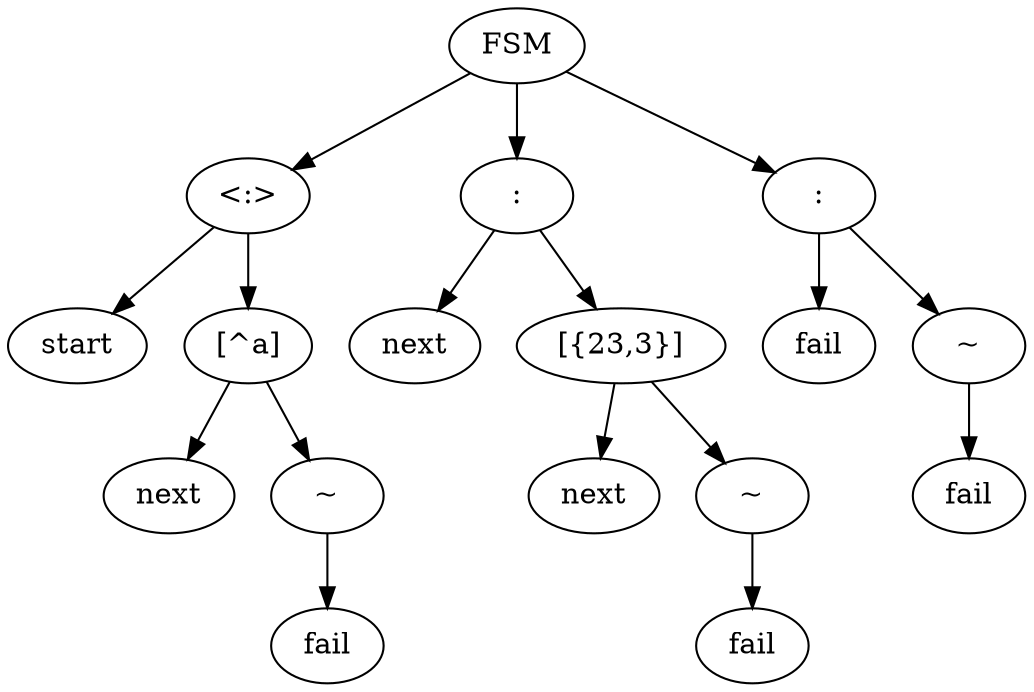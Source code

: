 digraph AST {
	0[label=FSM];

	1[label="<:>"];

	1->2;
	2[label="start"];

	1->3;
	3[label="[^a]"];

	3->4;
	4[label="next"];

	3->5;
	5[label="~"];

	5->6;
	6[label="fail"];

	0->1;

	7[label=":"];

	7->8;
	8[label="next"];

	7->9;
	9[label="[{23,3}]"];

	9->10;
	10[label="next"];

	9->11;
	11[label="~"];

	11->12;
	12[label="fail"];

	0->7;

	13[label=":"];

	13->14;
	14[label="fail"];

	13->15;
	15[label="~"];

	15->16;
	16[label="fail"];

	0->13;

}